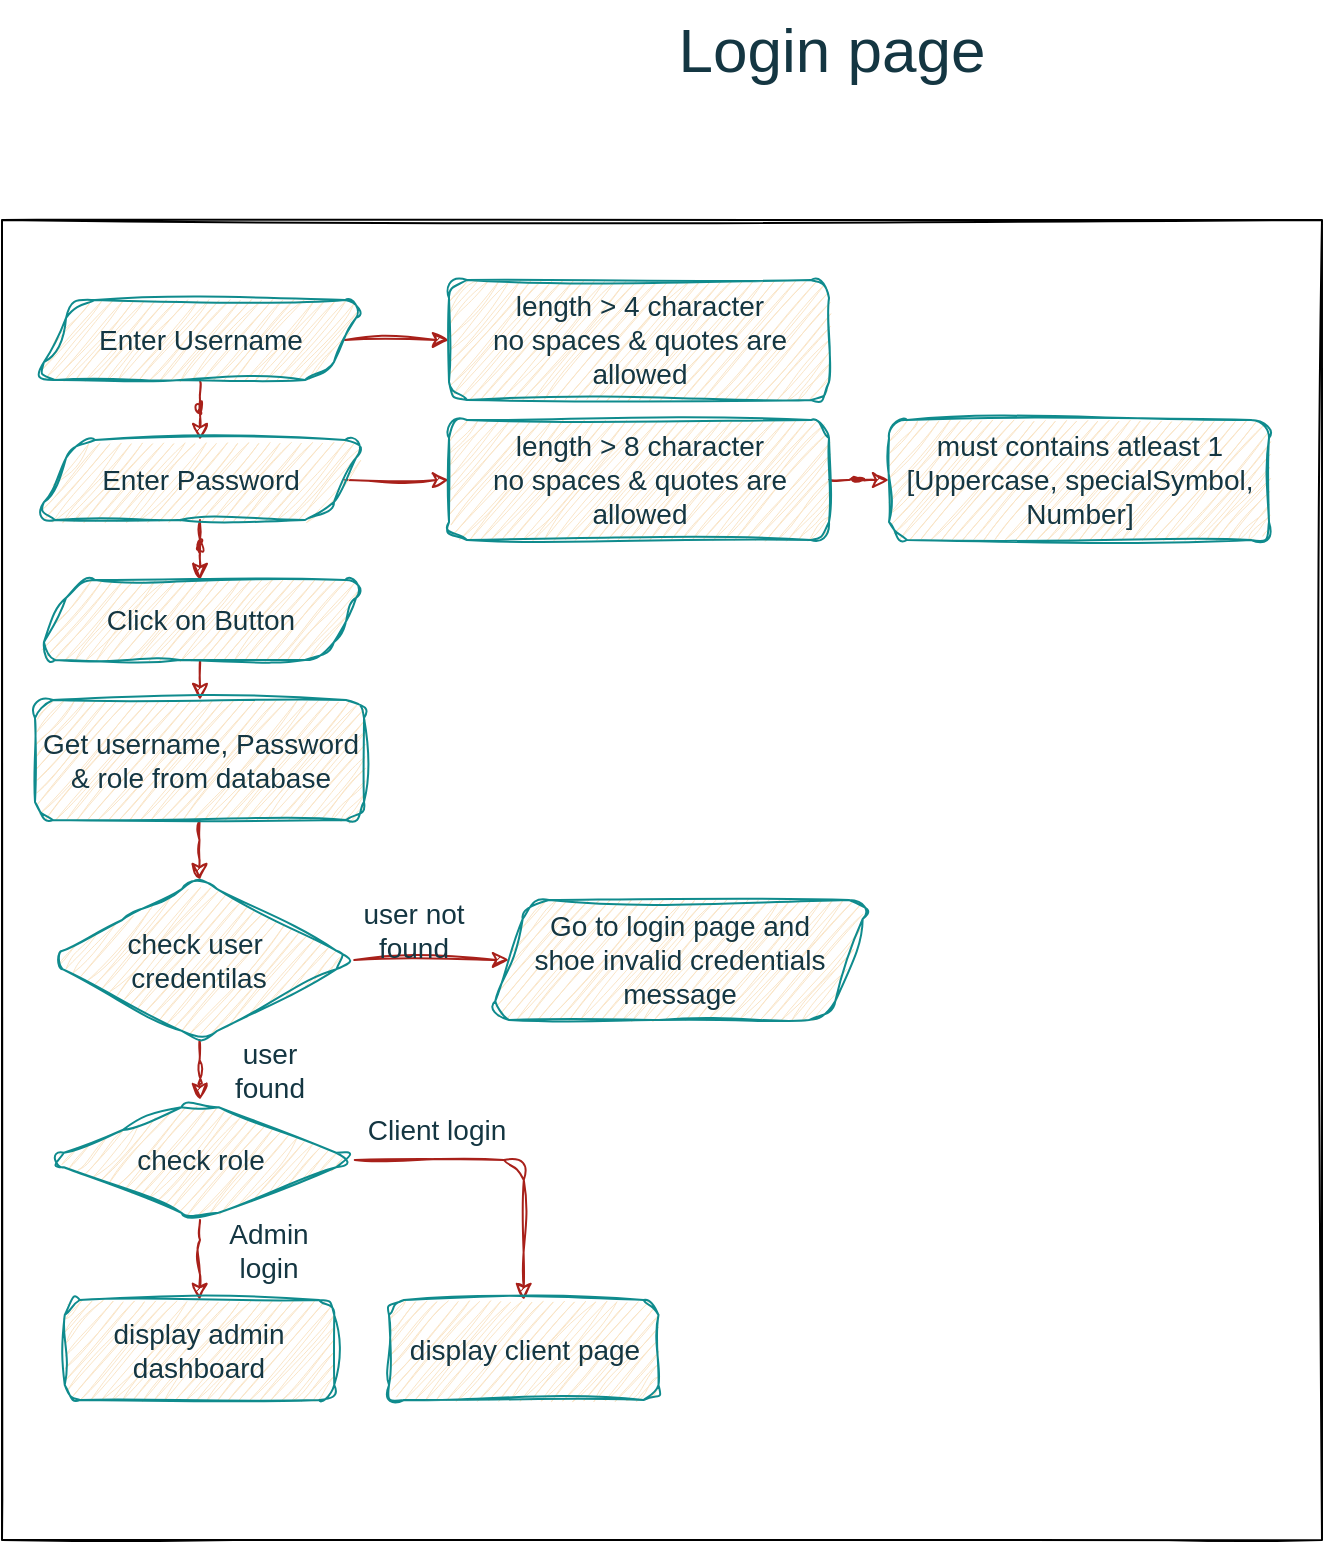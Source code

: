 <mxfile version="24.7.17">
  <diagram name="Page-1" id="W7lbKhOEJHkokMkCxWFm">
    <mxGraphModel dx="803" dy="809" grid="1" gridSize="10" guides="1" tooltips="1" connect="1" arrows="1" fold="1" page="1" pageScale="1" pageWidth="850" pageHeight="1100" math="0" shadow="0">
      <root>
        <mxCell id="0" />
        <mxCell id="1" parent="0" />
        <mxCell id="ADVqdpTYL5TJXoad9Aht-36" value="" style="whiteSpace=wrap;html=1;aspect=fixed;sketch=1;hachureGap=4;jiggle=2;curveFitting=1;fontFamily=Architects Daughter;fontSource=https%3A%2F%2Ffonts.googleapis.com%2Fcss%3Ffamily%3DArchitects%2BDaughter;" vertex="1" parent="1">
          <mxGeometry x="10" y="130" width="660" height="660" as="geometry" />
        </mxCell>
        <mxCell id="ADVqdpTYL5TJXoad9Aht-1" value="Login page" style="text;html=1;align=center;verticalAlign=middle;whiteSpace=wrap;rounded=1;fontSize=31;sketch=1;curveFitting=1;jiggle=2;labelBackgroundColor=default;fontColor=#143642;" vertex="1" parent="1">
          <mxGeometry x="325" y="20" width="200" height="50" as="geometry" />
        </mxCell>
        <mxCell id="ADVqdpTYL5TJXoad9Aht-5" value="" style="edgeStyle=orthogonalEdgeStyle;rounded=1;orthogonalLoop=1;jettySize=auto;html=1;fontSize=14;sketch=1;curveFitting=1;jiggle=2;labelBackgroundColor=none;strokeColor=#A8201A;fontColor=default;" edge="1" parent="1" source="ADVqdpTYL5TJXoad9Aht-3" target="ADVqdpTYL5TJXoad9Aht-4">
          <mxGeometry relative="1" as="geometry" />
        </mxCell>
        <mxCell id="ADVqdpTYL5TJXoad9Aht-9" value="" style="edgeStyle=orthogonalEdgeStyle;rounded=1;orthogonalLoop=1;jettySize=auto;html=1;fontSize=14;sketch=1;curveFitting=1;jiggle=2;labelBackgroundColor=none;strokeColor=#A8201A;fontColor=default;" edge="1" parent="1" source="ADVqdpTYL5TJXoad9Aht-3" target="ADVqdpTYL5TJXoad9Aht-8">
          <mxGeometry relative="1" as="geometry" />
        </mxCell>
        <mxCell id="ADVqdpTYL5TJXoad9Aht-3" value="Enter Username" style="shape=parallelogram;perimeter=parallelogramPerimeter;whiteSpace=wrap;html=1;fixedSize=1;fontSize=14;sketch=1;curveFitting=1;jiggle=2;rounded=1;labelBackgroundColor=none;fillColor=#FAE5C7;strokeColor=#0F8B8D;fontColor=#143642;" vertex="1" parent="1">
          <mxGeometry x="26.5" y="170" width="165" height="40" as="geometry" />
        </mxCell>
        <mxCell id="ADVqdpTYL5TJXoad9Aht-7" value="" style="edgeStyle=orthogonalEdgeStyle;rounded=1;orthogonalLoop=1;jettySize=auto;html=1;fontSize=14;sketch=1;curveFitting=1;jiggle=2;labelBackgroundColor=none;strokeColor=#A8201A;fontColor=default;" edge="1" parent="1" source="ADVqdpTYL5TJXoad9Aht-4" target="ADVqdpTYL5TJXoad9Aht-6">
          <mxGeometry relative="1" as="geometry" />
        </mxCell>
        <mxCell id="ADVqdpTYL5TJXoad9Aht-11" style="edgeStyle=orthogonalEdgeStyle;rounded=1;orthogonalLoop=1;jettySize=auto;html=1;entryX=0;entryY=0.5;entryDx=0;entryDy=0;fontSize=14;sketch=1;curveFitting=1;jiggle=2;labelBackgroundColor=none;strokeColor=#A8201A;fontColor=default;" edge="1" parent="1" source="ADVqdpTYL5TJXoad9Aht-4" target="ADVqdpTYL5TJXoad9Aht-10">
          <mxGeometry relative="1" as="geometry" />
        </mxCell>
        <mxCell id="ADVqdpTYL5TJXoad9Aht-4" value="Enter&amp;nbsp;Password" style="shape=parallelogram;perimeter=parallelogramPerimeter;whiteSpace=wrap;html=1;fixedSize=1;fontSize=14;sketch=1;curveFitting=1;jiggle=2;rounded=1;labelBackgroundColor=none;fillColor=#FAE5C7;strokeColor=#0F8B8D;fontColor=#143642;" vertex="1" parent="1">
          <mxGeometry x="26.5" y="240" width="165" height="40" as="geometry" />
        </mxCell>
        <mxCell id="ADVqdpTYL5TJXoad9Aht-15" value="" style="edgeStyle=orthogonalEdgeStyle;rounded=1;orthogonalLoop=1;jettySize=auto;html=1;fontSize=14;sketch=1;curveFitting=1;jiggle=2;labelBackgroundColor=none;strokeColor=#A8201A;fontColor=default;" edge="1" parent="1" source="ADVqdpTYL5TJXoad9Aht-6" target="ADVqdpTYL5TJXoad9Aht-14">
          <mxGeometry relative="1" as="geometry" />
        </mxCell>
        <mxCell id="ADVqdpTYL5TJXoad9Aht-6" value="Click on Button" style="shape=parallelogram;perimeter=parallelogramPerimeter;whiteSpace=wrap;html=1;fixedSize=1;fontSize=14;sketch=1;curveFitting=1;jiggle=2;rounded=1;labelBackgroundColor=none;fillColor=#FAE5C7;strokeColor=#0F8B8D;fontColor=#143642;" vertex="1" parent="1">
          <mxGeometry x="26.5" y="310" width="165" height="40" as="geometry" />
        </mxCell>
        <mxCell id="ADVqdpTYL5TJXoad9Aht-8" value="length &amp;gt; 4 character&lt;div style=&quot;font-size: 14px;&quot;&gt;no spaces &amp;amp; quotes are allowed&lt;/div&gt;" style="whiteSpace=wrap;html=1;fontSize=14;sketch=1;curveFitting=1;jiggle=2;rounded=1;labelBackgroundColor=none;fillColor=#FAE5C7;strokeColor=#0F8B8D;fontColor=#143642;" vertex="1" parent="1">
          <mxGeometry x="233.5" y="160" width="190" height="60" as="geometry" />
        </mxCell>
        <mxCell id="ADVqdpTYL5TJXoad9Aht-13" value="" style="edgeStyle=orthogonalEdgeStyle;rounded=1;orthogonalLoop=1;jettySize=auto;html=1;fontSize=14;sketch=1;curveFitting=1;jiggle=2;labelBackgroundColor=none;strokeColor=#A8201A;fontColor=default;" edge="1" parent="1" source="ADVqdpTYL5TJXoad9Aht-10" target="ADVqdpTYL5TJXoad9Aht-12">
          <mxGeometry relative="1" as="geometry" />
        </mxCell>
        <mxCell id="ADVqdpTYL5TJXoad9Aht-10" value="length &amp;gt; 8 character&lt;div style=&quot;font-size: 14px;&quot;&gt;no spaces &amp;amp; quotes are allowed&lt;/div&gt;" style="whiteSpace=wrap;html=1;fontSize=14;sketch=1;curveFitting=1;jiggle=2;rounded=1;labelBackgroundColor=none;fillColor=#FAE5C7;strokeColor=#0F8B8D;fontColor=#143642;" vertex="1" parent="1">
          <mxGeometry x="233.5" y="230" width="190" height="60" as="geometry" />
        </mxCell>
        <mxCell id="ADVqdpTYL5TJXoad9Aht-12" value="must contains atleast 1 [Uppercase, specialSymbol, Number]" style="whiteSpace=wrap;html=1;fontSize=14;sketch=1;curveFitting=1;jiggle=2;rounded=1;labelBackgroundColor=none;fillColor=#FAE5C7;strokeColor=#0F8B8D;fontColor=#143642;" vertex="1" parent="1">
          <mxGeometry x="453.5" y="230" width="190" height="60" as="geometry" />
        </mxCell>
        <mxCell id="ADVqdpTYL5TJXoad9Aht-17" value="" style="edgeStyle=orthogonalEdgeStyle;rounded=1;orthogonalLoop=1;jettySize=auto;html=1;fontSize=14;sketch=1;curveFitting=1;jiggle=2;labelBackgroundColor=none;strokeColor=#A8201A;fontColor=default;" edge="1" parent="1" source="ADVqdpTYL5TJXoad9Aht-14" target="ADVqdpTYL5TJXoad9Aht-16">
          <mxGeometry relative="1" as="geometry" />
        </mxCell>
        <mxCell id="ADVqdpTYL5TJXoad9Aht-14" value="Get username, Password &amp;amp; role from database" style="whiteSpace=wrap;html=1;fontSize=14;sketch=1;curveFitting=1;jiggle=2;rounded=1;labelBackgroundColor=none;fillColor=#FAE5C7;strokeColor=#0F8B8D;fontColor=#143642;" vertex="1" parent="1">
          <mxGeometry x="26.5" y="370" width="164.5" height="60" as="geometry" />
        </mxCell>
        <mxCell id="ADVqdpTYL5TJXoad9Aht-19" value="" style="edgeStyle=orthogonalEdgeStyle;rounded=1;orthogonalLoop=1;jettySize=auto;html=1;fontSize=14;sketch=1;curveFitting=1;jiggle=2;labelBackgroundColor=none;strokeColor=#A8201A;fontColor=default;" edge="1" parent="1" source="ADVqdpTYL5TJXoad9Aht-16" target="ADVqdpTYL5TJXoad9Aht-18">
          <mxGeometry relative="1" as="geometry" />
        </mxCell>
        <mxCell id="ADVqdpTYL5TJXoad9Aht-23" value="" style="edgeStyle=orthogonalEdgeStyle;rounded=1;orthogonalLoop=1;jettySize=auto;html=1;fontSize=14;sketch=1;curveFitting=1;jiggle=2;labelBackgroundColor=none;strokeColor=#A8201A;fontColor=default;" edge="1" parent="1" source="ADVqdpTYL5TJXoad9Aht-16" target="ADVqdpTYL5TJXoad9Aht-22">
          <mxGeometry relative="1" as="geometry" />
        </mxCell>
        <mxCell id="ADVqdpTYL5TJXoad9Aht-16" value="check user&amp;nbsp;&lt;div style=&quot;font-size: 14px;&quot;&gt;credentilas&lt;/div&gt;" style="rhombus;whiteSpace=wrap;html=1;fontSize=14;sketch=1;curveFitting=1;jiggle=2;rounded=1;labelBackgroundColor=none;fillColor=#FAE5C7;strokeColor=#0F8B8D;fontColor=#143642;" vertex="1" parent="1">
          <mxGeometry x="31.38" y="460" width="154.75" height="80" as="geometry" />
        </mxCell>
        <mxCell id="ADVqdpTYL5TJXoad9Aht-18" value="Go to login page and&lt;div style=&quot;font-size: 14px;&quot;&gt;shoe invalid credentials message&lt;/div&gt;" style="shape=parallelogram;perimeter=parallelogramPerimeter;whiteSpace=wrap;html=1;fixedSize=1;fontSize=14;sketch=1;curveFitting=1;jiggle=2;rounded=1;labelBackgroundColor=none;fillColor=#FAE5C7;strokeColor=#0F8B8D;fontColor=#143642;" vertex="1" parent="1">
          <mxGeometry x="253.5" y="470" width="190" height="60" as="geometry" />
        </mxCell>
        <mxCell id="ADVqdpTYL5TJXoad9Aht-27" value="" style="edgeStyle=orthogonalEdgeStyle;rounded=1;orthogonalLoop=1;jettySize=auto;html=1;entryX=0.5;entryY=0;entryDx=0;entryDy=0;fontSize=14;sketch=1;curveFitting=1;jiggle=2;labelBackgroundColor=none;strokeColor=#A8201A;fontColor=default;" edge="1" parent="1" source="ADVqdpTYL5TJXoad9Aht-22" target="ADVqdpTYL5TJXoad9Aht-30">
          <mxGeometry relative="1" as="geometry">
            <mxPoint x="266.38" y="600" as="targetPoint" />
          </mxGeometry>
        </mxCell>
        <mxCell id="ADVqdpTYL5TJXoad9Aht-29" value="" style="edgeStyle=orthogonalEdgeStyle;rounded=1;orthogonalLoop=1;jettySize=auto;html=1;fontSize=14;sketch=1;curveFitting=1;jiggle=2;labelBackgroundColor=none;strokeColor=#A8201A;fontColor=default;" edge="1" parent="1" source="ADVqdpTYL5TJXoad9Aht-22" target="ADVqdpTYL5TJXoad9Aht-28">
          <mxGeometry relative="1" as="geometry" />
        </mxCell>
        <mxCell id="ADVqdpTYL5TJXoad9Aht-22" value="check role" style="rhombus;whiteSpace=wrap;html=1;fontSize=14;sketch=1;curveFitting=1;jiggle=2;rounded=1;labelBackgroundColor=none;fillColor=#FAE5C7;strokeColor=#0F8B8D;fontColor=#143642;" vertex="1" parent="1">
          <mxGeometry x="31.63" y="570" width="154.75" height="60" as="geometry" />
        </mxCell>
        <mxCell id="ADVqdpTYL5TJXoad9Aht-24" value="user not found" style="text;html=1;align=center;verticalAlign=middle;whiteSpace=wrap;rounded=1;fontSize=14;sketch=1;curveFitting=1;jiggle=2;labelBackgroundColor=none;fontColor=#143642;" vertex="1" parent="1">
          <mxGeometry x="186.13" y="470" width="60" height="30" as="geometry" />
        </mxCell>
        <mxCell id="ADVqdpTYL5TJXoad9Aht-25" value="user found" style="text;html=1;align=center;verticalAlign=middle;whiteSpace=wrap;rounded=1;fontSize=14;sketch=1;curveFitting=1;jiggle=2;labelBackgroundColor=none;fontColor=#143642;" vertex="1" parent="1">
          <mxGeometry x="113.5" y="540" width="60" height="30" as="geometry" />
        </mxCell>
        <mxCell id="ADVqdpTYL5TJXoad9Aht-28" value="display admin dashboard" style="whiteSpace=wrap;html=1;fontSize=14;sketch=1;curveFitting=1;jiggle=2;rounded=1;labelBackgroundColor=none;fillColor=#FAE5C7;strokeColor=#0F8B8D;fontColor=#143642;" vertex="1" parent="1">
          <mxGeometry x="41.38" y="670" width="134.74" height="50" as="geometry" />
        </mxCell>
        <mxCell id="ADVqdpTYL5TJXoad9Aht-30" value="display client page" style="whiteSpace=wrap;html=1;fontSize=14;sketch=1;curveFitting=1;jiggle=2;rounded=1;labelBackgroundColor=none;fillColor=#FAE5C7;strokeColor=#0F8B8D;fontColor=#143642;" vertex="1" parent="1">
          <mxGeometry x="203.5" y="670" width="134.74" height="50" as="geometry" />
        </mxCell>
        <mxCell id="ADVqdpTYL5TJXoad9Aht-33" value="Client login" style="text;html=1;align=center;verticalAlign=middle;whiteSpace=wrap;rounded=1;fontSize=14;sketch=1;curveFitting=1;jiggle=2;labelBackgroundColor=none;fontColor=#143642;" vertex="1" parent="1">
          <mxGeometry x="191" y="570" width="72.5" height="30" as="geometry" />
        </mxCell>
        <mxCell id="ADVqdpTYL5TJXoad9Aht-34" value="Admin login" style="text;html=1;align=center;verticalAlign=middle;whiteSpace=wrap;rounded=1;fontSize=14;sketch=1;curveFitting=1;jiggle=2;labelBackgroundColor=none;fontColor=#143642;" vertex="1" parent="1">
          <mxGeometry x="107.25" y="630" width="72.5" height="30" as="geometry" />
        </mxCell>
      </root>
    </mxGraphModel>
  </diagram>
</mxfile>
